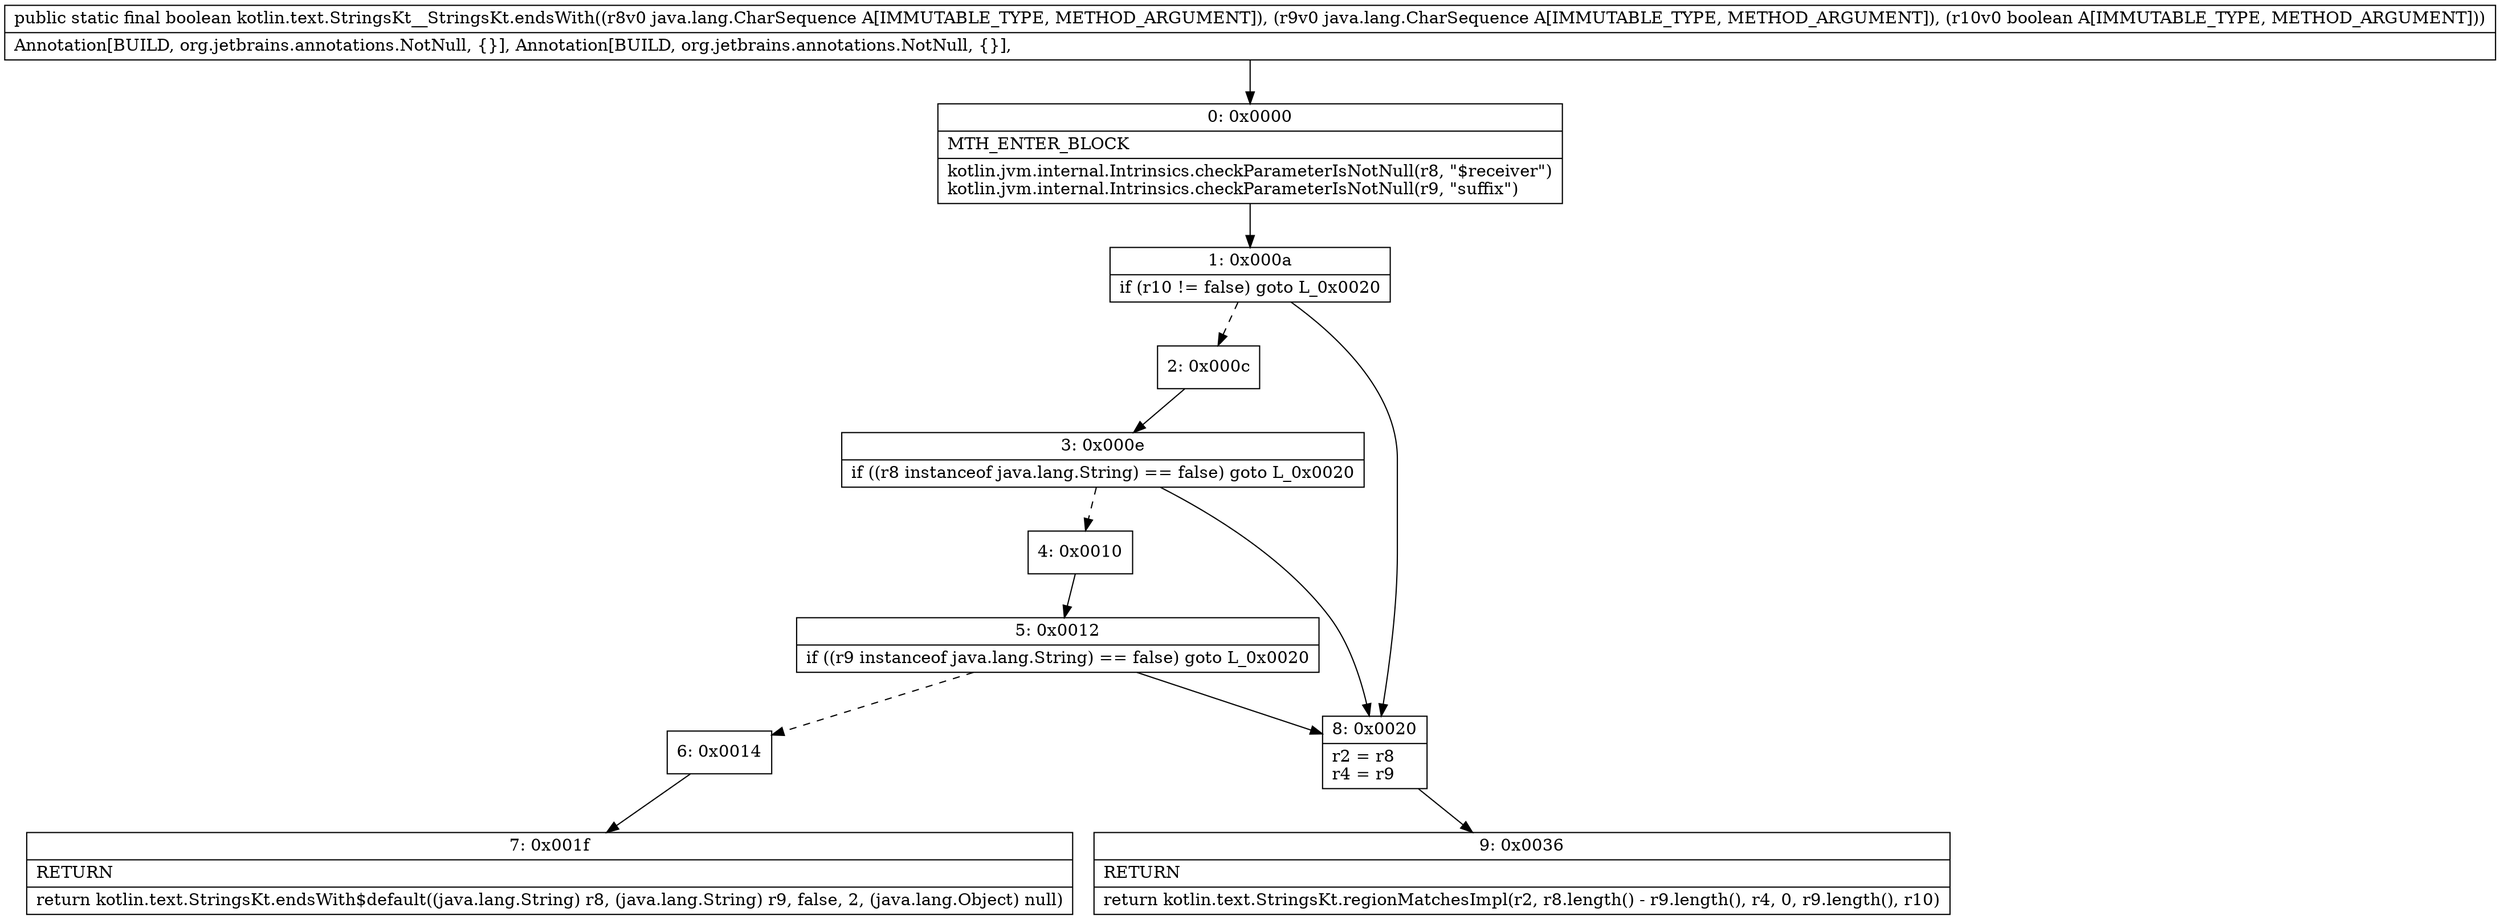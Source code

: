 digraph "CFG forkotlin.text.StringsKt__StringsKt.endsWith(Ljava\/lang\/CharSequence;Ljava\/lang\/CharSequence;Z)Z" {
Node_0 [shape=record,label="{0\:\ 0x0000|MTH_ENTER_BLOCK\l|kotlin.jvm.internal.Intrinsics.checkParameterIsNotNull(r8, \"$receiver\")\lkotlin.jvm.internal.Intrinsics.checkParameterIsNotNull(r9, \"suffix\")\l}"];
Node_1 [shape=record,label="{1\:\ 0x000a|if (r10 != false) goto L_0x0020\l}"];
Node_2 [shape=record,label="{2\:\ 0x000c}"];
Node_3 [shape=record,label="{3\:\ 0x000e|if ((r8 instanceof java.lang.String) == false) goto L_0x0020\l}"];
Node_4 [shape=record,label="{4\:\ 0x0010}"];
Node_5 [shape=record,label="{5\:\ 0x0012|if ((r9 instanceof java.lang.String) == false) goto L_0x0020\l}"];
Node_6 [shape=record,label="{6\:\ 0x0014}"];
Node_7 [shape=record,label="{7\:\ 0x001f|RETURN\l|return kotlin.text.StringsKt.endsWith$default((java.lang.String) r8, (java.lang.String) r9, false, 2, (java.lang.Object) null)\l}"];
Node_8 [shape=record,label="{8\:\ 0x0020|r2 = r8\lr4 = r9\l}"];
Node_9 [shape=record,label="{9\:\ 0x0036|RETURN\l|return kotlin.text.StringsKt.regionMatchesImpl(r2, r8.length() \- r9.length(), r4, 0, r9.length(), r10)\l}"];
MethodNode[shape=record,label="{public static final boolean kotlin.text.StringsKt__StringsKt.endsWith((r8v0 java.lang.CharSequence A[IMMUTABLE_TYPE, METHOD_ARGUMENT]), (r9v0 java.lang.CharSequence A[IMMUTABLE_TYPE, METHOD_ARGUMENT]), (r10v0 boolean A[IMMUTABLE_TYPE, METHOD_ARGUMENT]))  | Annotation[BUILD, org.jetbrains.annotations.NotNull, \{\}], Annotation[BUILD, org.jetbrains.annotations.NotNull, \{\}], \l}"];
MethodNode -> Node_0;
Node_0 -> Node_1;
Node_1 -> Node_2[style=dashed];
Node_1 -> Node_8;
Node_2 -> Node_3;
Node_3 -> Node_4[style=dashed];
Node_3 -> Node_8;
Node_4 -> Node_5;
Node_5 -> Node_6[style=dashed];
Node_5 -> Node_8;
Node_6 -> Node_7;
Node_8 -> Node_9;
}

